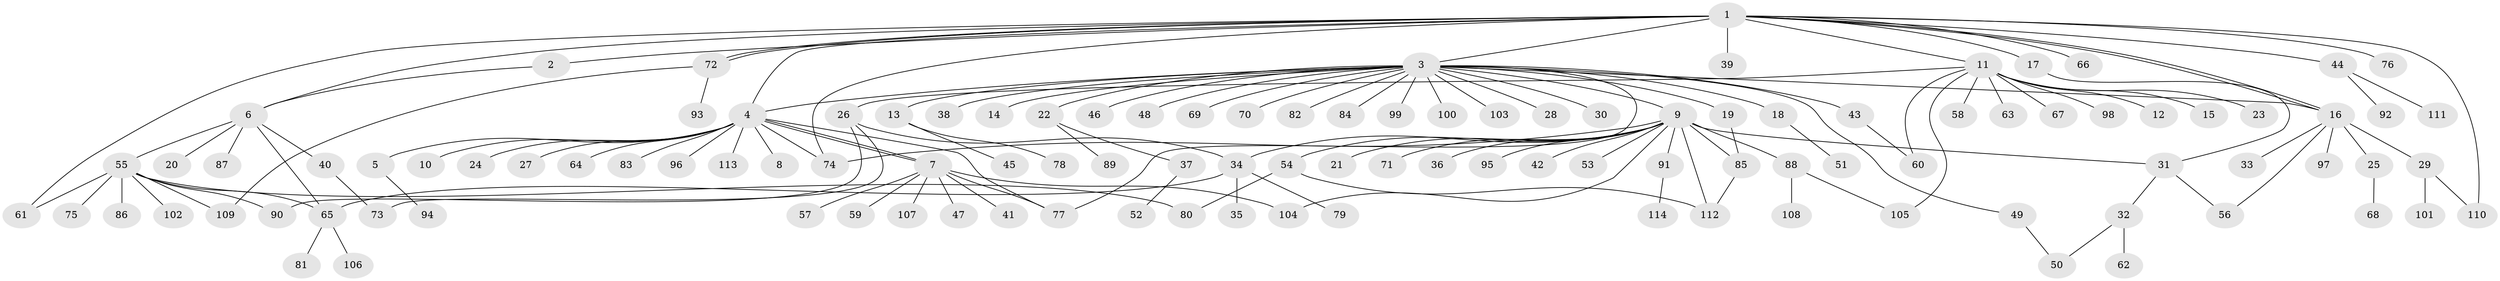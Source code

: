 // Generated by graph-tools (version 1.1) at 2025/35/03/09/25 02:35:16]
// undirected, 114 vertices, 141 edges
graph export_dot {
graph [start="1"]
  node [color=gray90,style=filled];
  1;
  2;
  3;
  4;
  5;
  6;
  7;
  8;
  9;
  10;
  11;
  12;
  13;
  14;
  15;
  16;
  17;
  18;
  19;
  20;
  21;
  22;
  23;
  24;
  25;
  26;
  27;
  28;
  29;
  30;
  31;
  32;
  33;
  34;
  35;
  36;
  37;
  38;
  39;
  40;
  41;
  42;
  43;
  44;
  45;
  46;
  47;
  48;
  49;
  50;
  51;
  52;
  53;
  54;
  55;
  56;
  57;
  58;
  59;
  60;
  61;
  62;
  63;
  64;
  65;
  66;
  67;
  68;
  69;
  70;
  71;
  72;
  73;
  74;
  75;
  76;
  77;
  78;
  79;
  80;
  81;
  82;
  83;
  84;
  85;
  86;
  87;
  88;
  89;
  90;
  91;
  92;
  93;
  94;
  95;
  96;
  97;
  98;
  99;
  100;
  101;
  102;
  103;
  104;
  105;
  106;
  107;
  108;
  109;
  110;
  111;
  112;
  113;
  114;
  1 -- 2;
  1 -- 3;
  1 -- 4;
  1 -- 6;
  1 -- 11;
  1 -- 16;
  1 -- 16;
  1 -- 17;
  1 -- 39;
  1 -- 44;
  1 -- 61;
  1 -- 66;
  1 -- 72;
  1 -- 72;
  1 -- 74;
  1 -- 76;
  1 -- 110;
  2 -- 6;
  3 -- 4;
  3 -- 9;
  3 -- 13;
  3 -- 14;
  3 -- 16;
  3 -- 18;
  3 -- 19;
  3 -- 22;
  3 -- 28;
  3 -- 30;
  3 -- 38;
  3 -- 43;
  3 -- 46;
  3 -- 48;
  3 -- 49;
  3 -- 69;
  3 -- 70;
  3 -- 77;
  3 -- 82;
  3 -- 84;
  3 -- 99;
  3 -- 100;
  3 -- 103;
  4 -- 5;
  4 -- 7;
  4 -- 7;
  4 -- 8;
  4 -- 10;
  4 -- 24;
  4 -- 27;
  4 -- 64;
  4 -- 74;
  4 -- 77;
  4 -- 83;
  4 -- 96;
  4 -- 113;
  5 -- 94;
  6 -- 20;
  6 -- 40;
  6 -- 55;
  6 -- 65;
  6 -- 87;
  7 -- 41;
  7 -- 47;
  7 -- 57;
  7 -- 59;
  7 -- 77;
  7 -- 104;
  7 -- 107;
  9 -- 21;
  9 -- 31;
  9 -- 34;
  9 -- 36;
  9 -- 42;
  9 -- 53;
  9 -- 54;
  9 -- 71;
  9 -- 74;
  9 -- 85;
  9 -- 88;
  9 -- 91;
  9 -- 95;
  9 -- 104;
  9 -- 112;
  11 -- 12;
  11 -- 15;
  11 -- 23;
  11 -- 26;
  11 -- 58;
  11 -- 60;
  11 -- 63;
  11 -- 67;
  11 -- 98;
  11 -- 105;
  13 -- 45;
  13 -- 78;
  16 -- 25;
  16 -- 29;
  16 -- 33;
  16 -- 56;
  16 -- 97;
  17 -- 31;
  18 -- 51;
  19 -- 85;
  22 -- 37;
  22 -- 89;
  25 -- 68;
  26 -- 34;
  26 -- 73;
  26 -- 90;
  29 -- 101;
  29 -- 110;
  31 -- 32;
  31 -- 56;
  32 -- 50;
  32 -- 62;
  34 -- 35;
  34 -- 65;
  34 -- 79;
  37 -- 52;
  40 -- 73;
  43 -- 60;
  44 -- 92;
  44 -- 111;
  49 -- 50;
  54 -- 80;
  54 -- 112;
  55 -- 61;
  55 -- 65;
  55 -- 75;
  55 -- 80;
  55 -- 86;
  55 -- 90;
  55 -- 102;
  55 -- 109;
  65 -- 81;
  65 -- 106;
  72 -- 93;
  72 -- 109;
  85 -- 112;
  88 -- 105;
  88 -- 108;
  91 -- 114;
}
